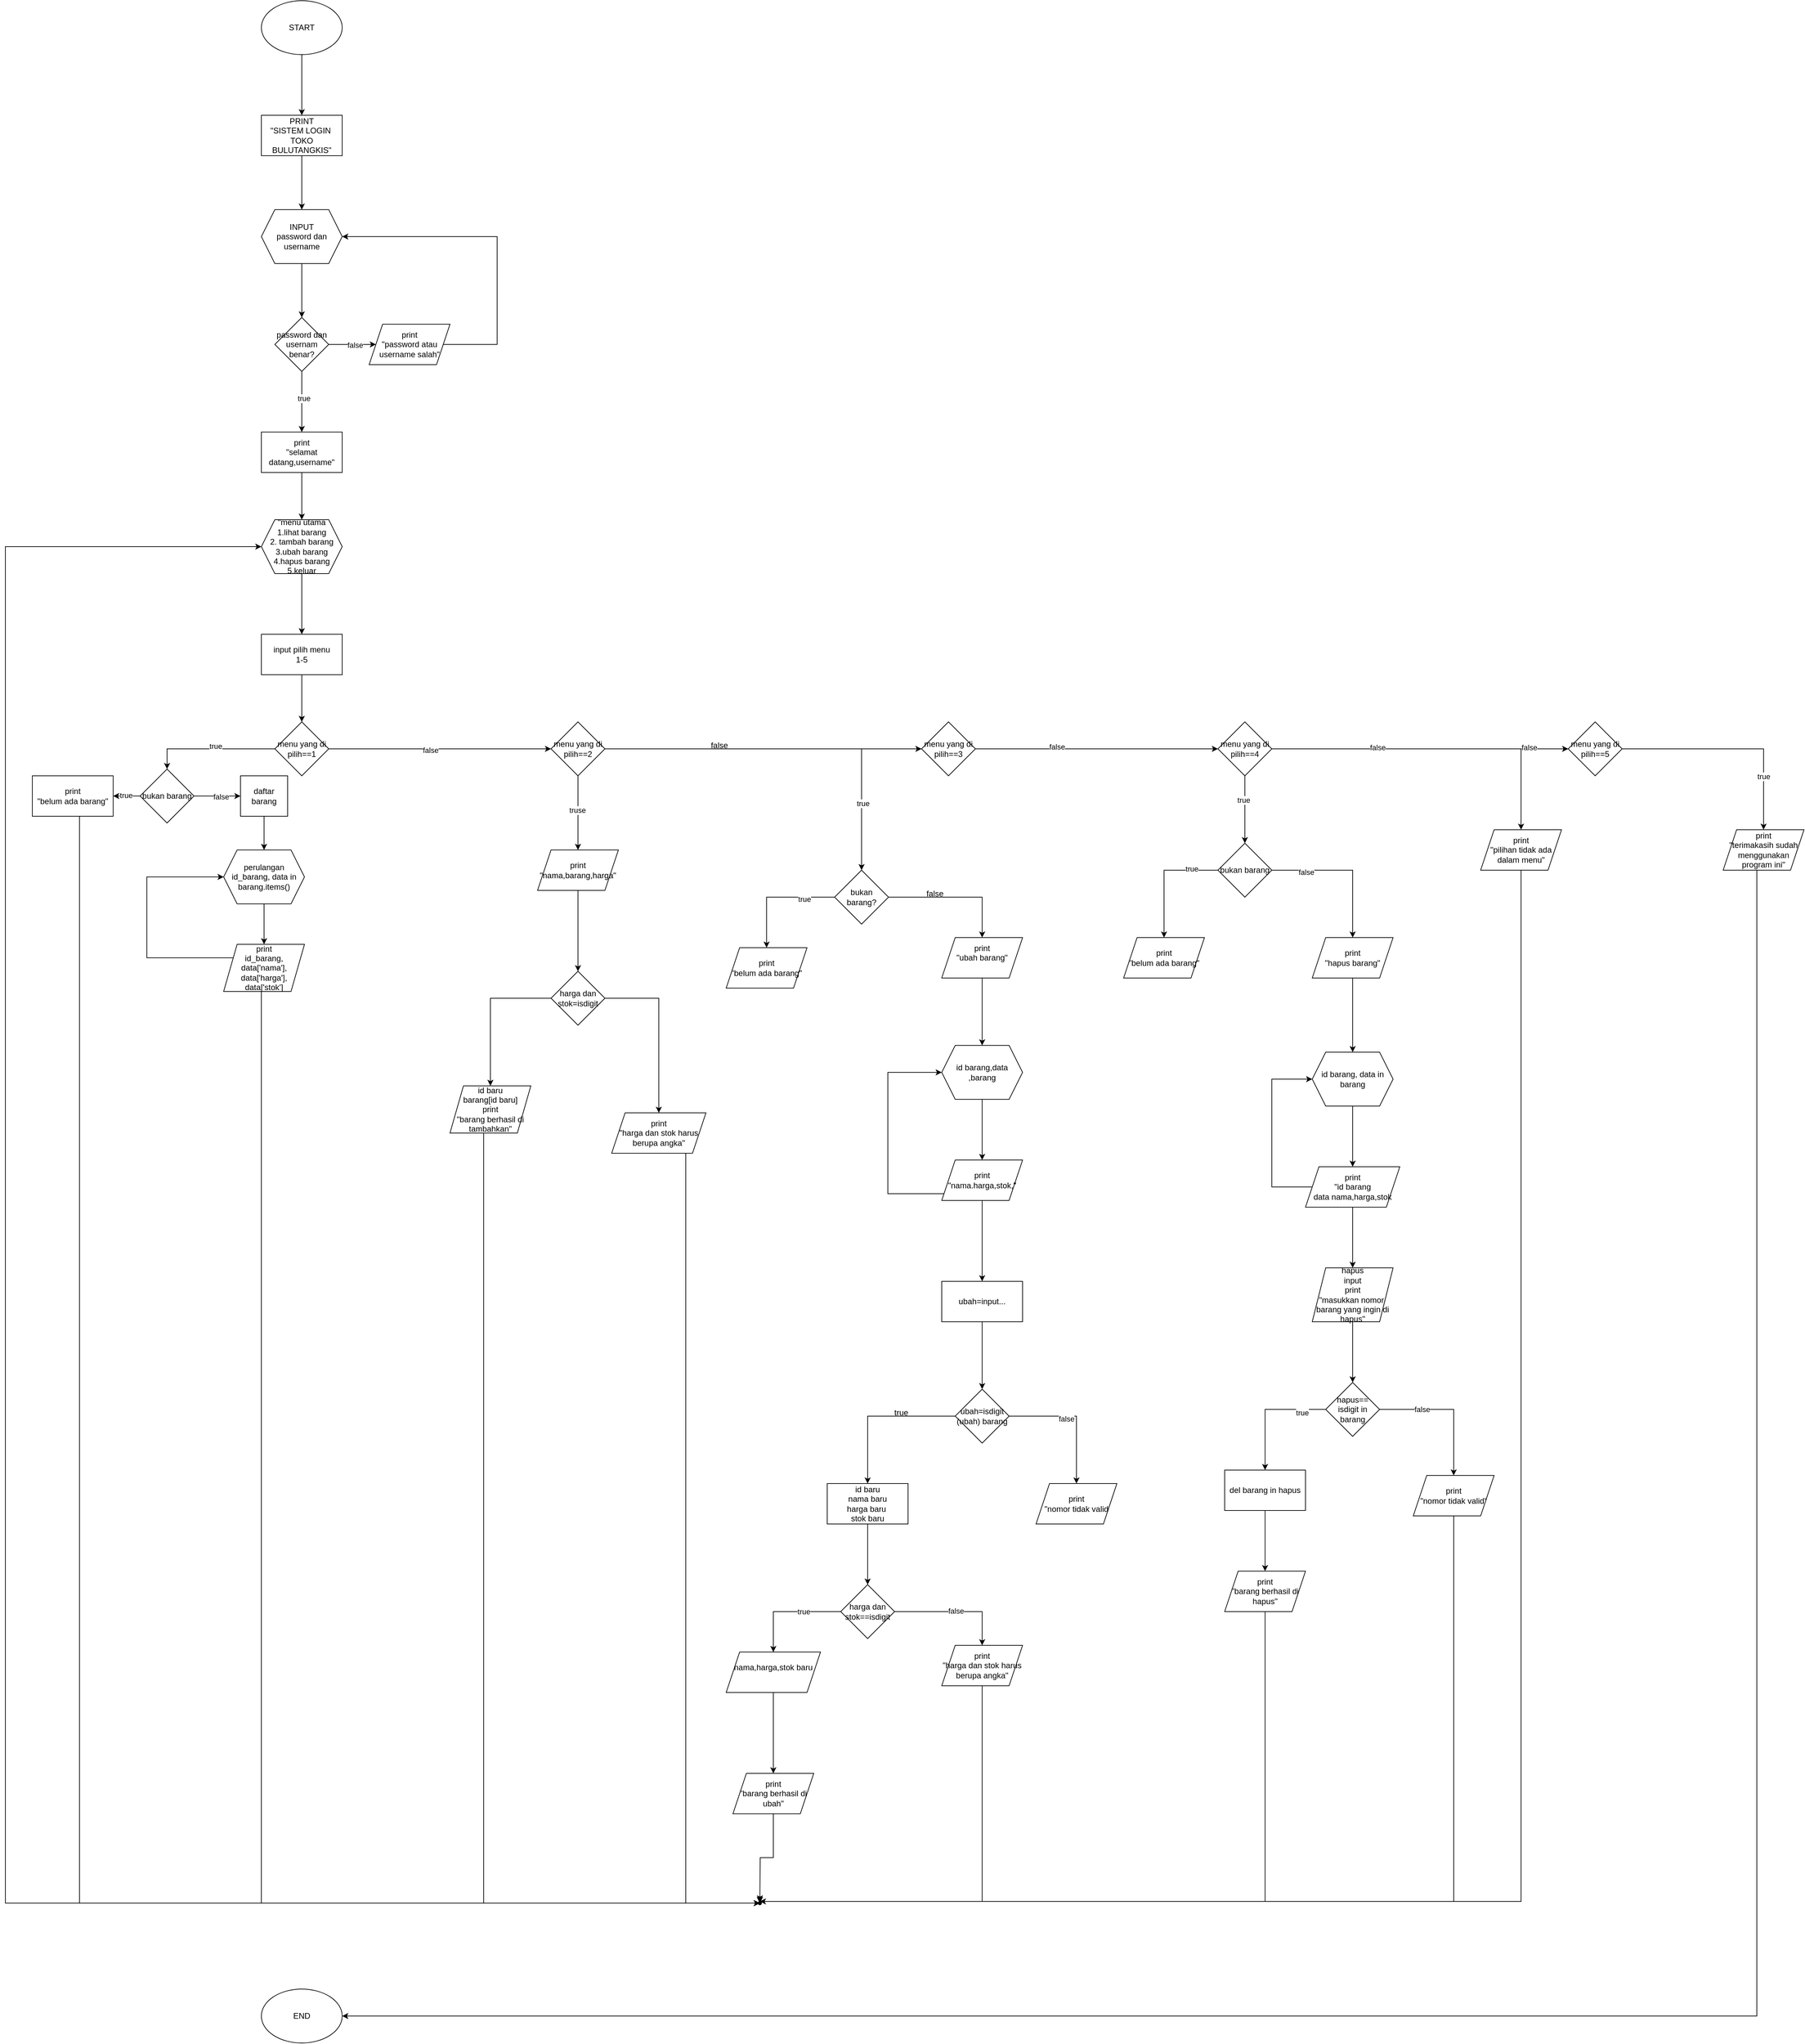 <mxfile version="28.2.7">
  <diagram name="Halaman-1" id="85qjbkvaK2Kq34K5rlRo">
    <mxGraphModel dx="5260" dy="1663" grid="1" gridSize="10" guides="1" tooltips="1" connect="1" arrows="1" fold="1" page="1" pageScale="1" pageWidth="827" pageHeight="1169" math="0" shadow="0">
      <root>
        <mxCell id="0" />
        <mxCell id="1" parent="0" />
        <mxCell id="1728o1SMz29LVgahLAtm-3" value="" style="edgeStyle=orthogonalEdgeStyle;rounded=0;orthogonalLoop=1;jettySize=auto;html=1;" edge="1" parent="1" source="1728o1SMz29LVgahLAtm-1" target="1728o1SMz29LVgahLAtm-2">
          <mxGeometry relative="1" as="geometry" />
        </mxCell>
        <mxCell id="1728o1SMz29LVgahLAtm-1" value="START" style="ellipse;whiteSpace=wrap;html=1;" vertex="1" parent="1">
          <mxGeometry x="350" y="90" width="120" height="80" as="geometry" />
        </mxCell>
        <mxCell id="1728o1SMz29LVgahLAtm-5" value="" style="edgeStyle=orthogonalEdgeStyle;rounded=0;orthogonalLoop=1;jettySize=auto;html=1;" edge="1" parent="1" source="1728o1SMz29LVgahLAtm-2" target="1728o1SMz29LVgahLAtm-4">
          <mxGeometry relative="1" as="geometry" />
        </mxCell>
        <mxCell id="1728o1SMz29LVgahLAtm-2" value="PRINT&lt;div&gt;&quot;SISTEM LOGIN&amp;nbsp; TOKO BULUTANGKIS&quot;&lt;/div&gt;" style="whiteSpace=wrap;html=1;" vertex="1" parent="1">
          <mxGeometry x="350" y="260" width="120" height="60" as="geometry" />
        </mxCell>
        <mxCell id="1728o1SMz29LVgahLAtm-7" value="" style="edgeStyle=orthogonalEdgeStyle;rounded=0;orthogonalLoop=1;jettySize=auto;html=1;" edge="1" parent="1" source="1728o1SMz29LVgahLAtm-4" target="1728o1SMz29LVgahLAtm-6">
          <mxGeometry relative="1" as="geometry" />
        </mxCell>
        <mxCell id="1728o1SMz29LVgahLAtm-4" value="INPUT&lt;div&gt;password dan username&lt;/div&gt;" style="shape=hexagon;perimeter=hexagonPerimeter2;whiteSpace=wrap;html=1;fixedSize=1;" vertex="1" parent="1">
          <mxGeometry x="350" y="400" width="120" height="80" as="geometry" />
        </mxCell>
        <mxCell id="1728o1SMz29LVgahLAtm-9" value="" style="edgeStyle=orthogonalEdgeStyle;rounded=0;orthogonalLoop=1;jettySize=auto;html=1;" edge="1" parent="1" source="1728o1SMz29LVgahLAtm-6" target="1728o1SMz29LVgahLAtm-8">
          <mxGeometry relative="1" as="geometry" />
        </mxCell>
        <mxCell id="1728o1SMz29LVgahLAtm-13" value="true" style="edgeLabel;html=1;align=center;verticalAlign=middle;resizable=0;points=[];" vertex="1" connectable="0" parent="1728o1SMz29LVgahLAtm-9">
          <mxGeometry x="-0.111" y="3" relative="1" as="geometry">
            <mxPoint as="offset" />
          </mxGeometry>
        </mxCell>
        <mxCell id="1728o1SMz29LVgahLAtm-11" value="" style="edgeStyle=orthogonalEdgeStyle;rounded=0;orthogonalLoop=1;jettySize=auto;html=1;entryX=0;entryY=0.5;entryDx=0;entryDy=0;" edge="1" parent="1" source="1728o1SMz29LVgahLAtm-6" target="1728o1SMz29LVgahLAtm-40">
          <mxGeometry relative="1" as="geometry">
            <mxPoint x="510" y="600" as="targetPoint" />
          </mxGeometry>
        </mxCell>
        <mxCell id="1728o1SMz29LVgahLAtm-14" value="false" style="edgeLabel;html=1;align=center;verticalAlign=middle;resizable=0;points=[];" vertex="1" connectable="0" parent="1728o1SMz29LVgahLAtm-11">
          <mxGeometry x="0.1" y="-1" relative="1" as="geometry">
            <mxPoint as="offset" />
          </mxGeometry>
        </mxCell>
        <mxCell id="1728o1SMz29LVgahLAtm-6" value="password dan usernam benar?" style="rhombus;whiteSpace=wrap;html=1;" vertex="1" parent="1">
          <mxGeometry x="370" y="560" width="80" height="80" as="geometry" />
        </mxCell>
        <mxCell id="1728o1SMz29LVgahLAtm-16" value="" style="edgeStyle=orthogonalEdgeStyle;rounded=0;orthogonalLoop=1;jettySize=auto;html=1;" edge="1" parent="1" source="1728o1SMz29LVgahLAtm-8" target="1728o1SMz29LVgahLAtm-15">
          <mxGeometry relative="1" as="geometry" />
        </mxCell>
        <mxCell id="1728o1SMz29LVgahLAtm-8" value="print&lt;div&gt;&quot;selamat datang,username&quot;&lt;/div&gt;" style="whiteSpace=wrap;html=1;" vertex="1" parent="1">
          <mxGeometry x="350" y="730" width="120" height="60" as="geometry" />
        </mxCell>
        <mxCell id="1728o1SMz29LVgahLAtm-18" value="" style="edgeStyle=orthogonalEdgeStyle;rounded=0;orthogonalLoop=1;jettySize=auto;html=1;" edge="1" parent="1" source="1728o1SMz29LVgahLAtm-15" target="1728o1SMz29LVgahLAtm-17">
          <mxGeometry relative="1" as="geometry" />
        </mxCell>
        <mxCell id="1728o1SMz29LVgahLAtm-15" value="&quot;menu utama&lt;div&gt;1.lihat barang&lt;/div&gt;&lt;div&gt;2. tambah barang&lt;/div&gt;&lt;div&gt;3.ubah barang&lt;/div&gt;&lt;div&gt;4.hapus barang&lt;/div&gt;&lt;div&gt;5.keluar&lt;/div&gt;" style="shape=hexagon;perimeter=hexagonPerimeter2;whiteSpace=wrap;html=1;fixedSize=1;" vertex="1" parent="1">
          <mxGeometry x="350" y="860" width="120" height="80" as="geometry" />
        </mxCell>
        <mxCell id="1728o1SMz29LVgahLAtm-20" value="" style="edgeStyle=orthogonalEdgeStyle;rounded=0;orthogonalLoop=1;jettySize=auto;html=1;" edge="1" parent="1" source="1728o1SMz29LVgahLAtm-17" target="1728o1SMz29LVgahLAtm-19">
          <mxGeometry relative="1" as="geometry" />
        </mxCell>
        <mxCell id="1728o1SMz29LVgahLAtm-17" value="input pilih menu&lt;div&gt;1-5&lt;/div&gt;" style="whiteSpace=wrap;html=1;" vertex="1" parent="1">
          <mxGeometry x="350" y="1030" width="120" height="60" as="geometry" />
        </mxCell>
        <mxCell id="1728o1SMz29LVgahLAtm-25" style="edgeStyle=orthogonalEdgeStyle;rounded=0;orthogonalLoop=1;jettySize=auto;html=1;entryX=0.5;entryY=0;entryDx=0;entryDy=0;" edge="1" parent="1" source="1728o1SMz29LVgahLAtm-19" target="1728o1SMz29LVgahLAtm-23">
          <mxGeometry relative="1" as="geometry" />
        </mxCell>
        <mxCell id="1728o1SMz29LVgahLAtm-35" value="true" style="edgeLabel;html=1;align=center;verticalAlign=middle;resizable=0;points=[];" vertex="1" connectable="0" parent="1728o1SMz29LVgahLAtm-25">
          <mxGeometry x="-0.074" y="-4" relative="1" as="geometry">
            <mxPoint as="offset" />
          </mxGeometry>
        </mxCell>
        <mxCell id="1728o1SMz29LVgahLAtm-47" value="" style="edgeStyle=orthogonalEdgeStyle;rounded=0;orthogonalLoop=1;jettySize=auto;html=1;" edge="1" parent="1" source="1728o1SMz29LVgahLAtm-19" target="1728o1SMz29LVgahLAtm-46">
          <mxGeometry relative="1" as="geometry" />
        </mxCell>
        <mxCell id="1728o1SMz29LVgahLAtm-165" value="false" style="edgeLabel;html=1;align=center;verticalAlign=middle;resizable=0;points=[];" vertex="1" connectable="0" parent="1728o1SMz29LVgahLAtm-47">
          <mxGeometry x="-0.079" y="-2" relative="1" as="geometry">
            <mxPoint x="-1" as="offset" />
          </mxGeometry>
        </mxCell>
        <mxCell id="1728o1SMz29LVgahLAtm-19" value="menu yang di pilih==1" style="rhombus;whiteSpace=wrap;html=1;" vertex="1" parent="1">
          <mxGeometry x="370" y="1160" width="80" height="80" as="geometry" />
        </mxCell>
        <mxCell id="1728o1SMz29LVgahLAtm-27" value="" style="edgeStyle=orthogonalEdgeStyle;rounded=0;orthogonalLoop=1;jettySize=auto;html=1;" edge="1" parent="1" source="1728o1SMz29LVgahLAtm-23" target="1728o1SMz29LVgahLAtm-26">
          <mxGeometry relative="1" as="geometry" />
        </mxCell>
        <mxCell id="1728o1SMz29LVgahLAtm-36" value="true" style="edgeLabel;html=1;align=center;verticalAlign=middle;resizable=0;points=[];" vertex="1" connectable="0" parent="1728o1SMz29LVgahLAtm-27">
          <mxGeometry x="0.057" y="-1" relative="1" as="geometry">
            <mxPoint as="offset" />
          </mxGeometry>
        </mxCell>
        <mxCell id="1728o1SMz29LVgahLAtm-32" value="" style="edgeStyle=orthogonalEdgeStyle;rounded=0;orthogonalLoop=1;jettySize=auto;html=1;" edge="1" parent="1" source="1728o1SMz29LVgahLAtm-23" target="1728o1SMz29LVgahLAtm-31">
          <mxGeometry relative="1" as="geometry" />
        </mxCell>
        <mxCell id="1728o1SMz29LVgahLAtm-37" value="false" style="edgeLabel;html=1;align=center;verticalAlign=middle;resizable=0;points=[];" vertex="1" connectable="0" parent="1728o1SMz29LVgahLAtm-32">
          <mxGeometry x="0.15" y="-1" relative="1" as="geometry">
            <mxPoint as="offset" />
          </mxGeometry>
        </mxCell>
        <mxCell id="1728o1SMz29LVgahLAtm-23" value="bukan barang" style="rhombus;whiteSpace=wrap;html=1;" vertex="1" parent="1">
          <mxGeometry x="170" y="1230" width="80" height="80" as="geometry" />
        </mxCell>
        <mxCell id="1728o1SMz29LVgahLAtm-26" value="print&lt;div&gt;&quot;belum ada barang&quot;&lt;/div&gt;" style="whiteSpace=wrap;html=1;" vertex="1" parent="1">
          <mxGeometry x="10" y="1240" width="120" height="60" as="geometry" />
        </mxCell>
        <mxCell id="1728o1SMz29LVgahLAtm-34" value="" style="edgeStyle=orthogonalEdgeStyle;rounded=0;orthogonalLoop=1;jettySize=auto;html=1;" edge="1" parent="1" source="1728o1SMz29LVgahLAtm-31" target="1728o1SMz29LVgahLAtm-33">
          <mxGeometry relative="1" as="geometry" />
        </mxCell>
        <mxCell id="1728o1SMz29LVgahLAtm-31" value="daftar barang" style="whiteSpace=wrap;html=1;" vertex="1" parent="1">
          <mxGeometry x="319" y="1240" width="70" height="60" as="geometry" />
        </mxCell>
        <mxCell id="1728o1SMz29LVgahLAtm-44" value="" style="edgeStyle=orthogonalEdgeStyle;rounded=0;orthogonalLoop=1;jettySize=auto;html=1;" edge="1" parent="1" source="1728o1SMz29LVgahLAtm-33" target="1728o1SMz29LVgahLAtm-42">
          <mxGeometry relative="1" as="geometry" />
        </mxCell>
        <mxCell id="1728o1SMz29LVgahLAtm-33" value="perulangan id_barang, data in barang.items()" style="shape=hexagon;perimeter=hexagonPerimeter2;whiteSpace=wrap;html=1;fixedSize=1;" vertex="1" parent="1">
          <mxGeometry x="294" y="1350" width="120" height="80" as="geometry" />
        </mxCell>
        <mxCell id="1728o1SMz29LVgahLAtm-141" style="edgeStyle=orthogonalEdgeStyle;rounded=0;orthogonalLoop=1;jettySize=auto;html=1;entryX=1;entryY=0.5;entryDx=0;entryDy=0;" edge="1" parent="1" source="1728o1SMz29LVgahLAtm-40" target="1728o1SMz29LVgahLAtm-4">
          <mxGeometry relative="1" as="geometry">
            <Array as="points">
              <mxPoint x="700" y="600" />
              <mxPoint x="700" y="440" />
            </Array>
          </mxGeometry>
        </mxCell>
        <mxCell id="1728o1SMz29LVgahLAtm-40" value="print&lt;div&gt;&quot;password atau username salah&quot;&lt;/div&gt;" style="shape=parallelogram;perimeter=parallelogramPerimeter;whiteSpace=wrap;html=1;fixedSize=1;" vertex="1" parent="1">
          <mxGeometry x="510" y="570" width="120" height="60" as="geometry" />
        </mxCell>
        <mxCell id="1728o1SMz29LVgahLAtm-45" style="edgeStyle=orthogonalEdgeStyle;rounded=0;orthogonalLoop=1;jettySize=auto;html=1;entryX=0;entryY=0.5;entryDx=0;entryDy=0;" edge="1" parent="1" source="1728o1SMz29LVgahLAtm-42" target="1728o1SMz29LVgahLAtm-33">
          <mxGeometry relative="1" as="geometry">
            <mxPoint x="280" y="1390" as="targetPoint" />
            <Array as="points">
              <mxPoint x="180" y="1510" />
              <mxPoint x="180" y="1390" />
              <mxPoint x="285" y="1390" />
            </Array>
          </mxGeometry>
        </mxCell>
        <mxCell id="1728o1SMz29LVgahLAtm-42" value="print&lt;div&gt;id_barang, data[&#39;nama&#39;], data[&#39;harga&#39;], data[&#39;stok&#39;]&lt;/div&gt;" style="shape=parallelogram;perimeter=parallelogramPerimeter;whiteSpace=wrap;html=1;fixedSize=1;" vertex="1" parent="1">
          <mxGeometry x="294" y="1490" width="120" height="70" as="geometry" />
        </mxCell>
        <mxCell id="1728o1SMz29LVgahLAtm-51" value="" style="edgeStyle=orthogonalEdgeStyle;rounded=0;orthogonalLoop=1;jettySize=auto;html=1;" edge="1" parent="1" source="1728o1SMz29LVgahLAtm-46" target="1728o1SMz29LVgahLAtm-50">
          <mxGeometry relative="1" as="geometry" />
        </mxCell>
        <mxCell id="1728o1SMz29LVgahLAtm-164" value="truse" style="edgeLabel;html=1;align=center;verticalAlign=middle;resizable=0;points=[];" vertex="1" connectable="0" parent="1728o1SMz29LVgahLAtm-51">
          <mxGeometry x="-0.073" relative="1" as="geometry">
            <mxPoint x="-1" as="offset" />
          </mxGeometry>
        </mxCell>
        <mxCell id="1728o1SMz29LVgahLAtm-60" value="" style="edgeStyle=orthogonalEdgeStyle;rounded=0;orthogonalLoop=1;jettySize=auto;html=1;" edge="1" parent="1" source="1728o1SMz29LVgahLAtm-46" target="1728o1SMz29LVgahLAtm-59">
          <mxGeometry relative="1" as="geometry" />
        </mxCell>
        <mxCell id="1728o1SMz29LVgahLAtm-46" value="menu yang di pilih==2" style="rhombus;whiteSpace=wrap;html=1;" vertex="1" parent="1">
          <mxGeometry x="780" y="1160" width="80" height="80" as="geometry" />
        </mxCell>
        <mxCell id="1728o1SMz29LVgahLAtm-53" value="" style="edgeStyle=orthogonalEdgeStyle;rounded=0;orthogonalLoop=1;jettySize=auto;html=1;" edge="1" parent="1" source="1728o1SMz29LVgahLAtm-50" target="1728o1SMz29LVgahLAtm-52">
          <mxGeometry relative="1" as="geometry" />
        </mxCell>
        <mxCell id="1728o1SMz29LVgahLAtm-50" value="print&lt;div&gt;&quot;nama,barang,harga&quot;&lt;/div&gt;" style="shape=parallelogram;perimeter=parallelogramPerimeter;whiteSpace=wrap;html=1;fixedSize=1;" vertex="1" parent="1">
          <mxGeometry x="760" y="1350" width="120" height="60" as="geometry" />
        </mxCell>
        <mxCell id="1728o1SMz29LVgahLAtm-55" value="" style="edgeStyle=orthogonalEdgeStyle;rounded=0;orthogonalLoop=1;jettySize=auto;html=1;" edge="1" parent="1" source="1728o1SMz29LVgahLAtm-52" target="1728o1SMz29LVgahLAtm-54">
          <mxGeometry relative="1" as="geometry" />
        </mxCell>
        <mxCell id="1728o1SMz29LVgahLAtm-57" value="" style="edgeStyle=orthogonalEdgeStyle;rounded=0;orthogonalLoop=1;jettySize=auto;html=1;" edge="1" parent="1" source="1728o1SMz29LVgahLAtm-52" target="1728o1SMz29LVgahLAtm-56">
          <mxGeometry relative="1" as="geometry" />
        </mxCell>
        <mxCell id="1728o1SMz29LVgahLAtm-52" value="harga dan stok=isdigit" style="rhombus;whiteSpace=wrap;html=1;" vertex="1" parent="1">
          <mxGeometry x="780" y="1530" width="80" height="80" as="geometry" />
        </mxCell>
        <mxCell id="1728o1SMz29LVgahLAtm-54" value="id baru&lt;div&gt;barang[id baru]&lt;/div&gt;&lt;div&gt;print&lt;/div&gt;&lt;div&gt;&quot;barang berhasil di tambahkan&quot;&lt;/div&gt;" style="shape=parallelogram;perimeter=parallelogramPerimeter;whiteSpace=wrap;html=1;fixedSize=1;" vertex="1" parent="1">
          <mxGeometry x="630" y="1700" width="120" height="70" as="geometry" />
        </mxCell>
        <mxCell id="1728o1SMz29LVgahLAtm-56" value="print&lt;div&gt;&quot;harga dan stok harus berupa angka&quot;&lt;/div&gt;" style="shape=parallelogram;perimeter=parallelogramPerimeter;whiteSpace=wrap;html=1;fixedSize=1;" vertex="1" parent="1">
          <mxGeometry x="870" y="1740" width="140" height="60" as="geometry" />
        </mxCell>
        <mxCell id="1728o1SMz29LVgahLAtm-62" value="" style="edgeStyle=orthogonalEdgeStyle;rounded=0;orthogonalLoop=1;jettySize=auto;html=1;" edge="1" parent="1" source="1728o1SMz29LVgahLAtm-59" target="1728o1SMz29LVgahLAtm-61">
          <mxGeometry relative="1" as="geometry" />
        </mxCell>
        <mxCell id="1728o1SMz29LVgahLAtm-162" value="true" style="edgeLabel;html=1;align=center;verticalAlign=middle;resizable=0;points=[];" vertex="1" connectable="0" parent="1728o1SMz29LVgahLAtm-62">
          <mxGeometry x="0.264" y="2" relative="1" as="geometry">
            <mxPoint as="offset" />
          </mxGeometry>
        </mxCell>
        <mxCell id="1728o1SMz29LVgahLAtm-93" value="" style="edgeStyle=orthogonalEdgeStyle;rounded=0;orthogonalLoop=1;jettySize=auto;html=1;" edge="1" parent="1" source="1728o1SMz29LVgahLAtm-59" target="1728o1SMz29LVgahLAtm-92">
          <mxGeometry relative="1" as="geometry" />
        </mxCell>
        <mxCell id="1728o1SMz29LVgahLAtm-161" value="false" style="edgeLabel;html=1;align=center;verticalAlign=middle;resizable=0;points=[];" vertex="1" connectable="0" parent="1728o1SMz29LVgahLAtm-93">
          <mxGeometry x="-0.322" y="3" relative="1" as="geometry">
            <mxPoint x="-1" as="offset" />
          </mxGeometry>
        </mxCell>
        <mxCell id="1728o1SMz29LVgahLAtm-59" value="menu yang di pilih==3" style="rhombus;whiteSpace=wrap;html=1;" vertex="1" parent="1">
          <mxGeometry x="1330" y="1160" width="80" height="80" as="geometry" />
        </mxCell>
        <mxCell id="1728o1SMz29LVgahLAtm-64" value="" style="edgeStyle=orthogonalEdgeStyle;rounded=0;orthogonalLoop=1;jettySize=auto;html=1;" edge="1" parent="1" source="1728o1SMz29LVgahLAtm-61" target="1728o1SMz29LVgahLAtm-63">
          <mxGeometry relative="1" as="geometry" />
        </mxCell>
        <mxCell id="1728o1SMz29LVgahLAtm-166" value="true" style="edgeLabel;html=1;align=center;verticalAlign=middle;resizable=0;points=[];" vertex="1" connectable="0" parent="1728o1SMz29LVgahLAtm-64">
          <mxGeometry x="-0.486" y="3" relative="1" as="geometry">
            <mxPoint as="offset" />
          </mxGeometry>
        </mxCell>
        <mxCell id="1728o1SMz29LVgahLAtm-66" value="" style="edgeStyle=orthogonalEdgeStyle;rounded=0;orthogonalLoop=1;jettySize=auto;html=1;" edge="1" parent="1" source="1728o1SMz29LVgahLAtm-61" target="1728o1SMz29LVgahLAtm-65">
          <mxGeometry relative="1" as="geometry" />
        </mxCell>
        <mxCell id="1728o1SMz29LVgahLAtm-61" value="bukan barang?" style="rhombus;whiteSpace=wrap;html=1;" vertex="1" parent="1">
          <mxGeometry x="1201" y="1380" width="80" height="80" as="geometry" />
        </mxCell>
        <mxCell id="1728o1SMz29LVgahLAtm-63" value="print&lt;div&gt;&quot;belum ada barang&quot;&lt;/div&gt;" style="shape=parallelogram;perimeter=parallelogramPerimeter;whiteSpace=wrap;html=1;fixedSize=1;" vertex="1" parent="1">
          <mxGeometry x="1040" y="1495" width="120" height="60" as="geometry" />
        </mxCell>
        <mxCell id="1728o1SMz29LVgahLAtm-68" value="" style="edgeStyle=orthogonalEdgeStyle;rounded=0;orthogonalLoop=1;jettySize=auto;html=1;" edge="1" parent="1" source="1728o1SMz29LVgahLAtm-65" target="1728o1SMz29LVgahLAtm-67">
          <mxGeometry relative="1" as="geometry" />
        </mxCell>
        <mxCell id="1728o1SMz29LVgahLAtm-65" value="print&lt;div&gt;&quot;ubah barang&quot;&lt;/div&gt;&lt;div&gt;&lt;br&gt;&lt;/div&gt;" style="shape=parallelogram;perimeter=parallelogramPerimeter;whiteSpace=wrap;html=1;fixedSize=1;" vertex="1" parent="1">
          <mxGeometry x="1360" y="1480" width="120" height="60" as="geometry" />
        </mxCell>
        <mxCell id="1728o1SMz29LVgahLAtm-70" value="" style="edgeStyle=orthogonalEdgeStyle;rounded=0;orthogonalLoop=1;jettySize=auto;html=1;" edge="1" parent="1" source="1728o1SMz29LVgahLAtm-67" target="1728o1SMz29LVgahLAtm-69">
          <mxGeometry relative="1" as="geometry" />
        </mxCell>
        <mxCell id="1728o1SMz29LVgahLAtm-67" value="id barang,data ,barang" style="shape=hexagon;perimeter=hexagonPerimeter2;whiteSpace=wrap;html=1;fixedSize=1;" vertex="1" parent="1">
          <mxGeometry x="1360" y="1640" width="120" height="80" as="geometry" />
        </mxCell>
        <mxCell id="1728o1SMz29LVgahLAtm-72" value="" style="edgeStyle=orthogonalEdgeStyle;rounded=0;orthogonalLoop=1;jettySize=auto;html=1;" edge="1" parent="1" source="1728o1SMz29LVgahLAtm-69" target="1728o1SMz29LVgahLAtm-71">
          <mxGeometry relative="1" as="geometry" />
        </mxCell>
        <mxCell id="1728o1SMz29LVgahLAtm-153" style="edgeStyle=orthogonalEdgeStyle;rounded=0;orthogonalLoop=1;jettySize=auto;html=1;entryX=0;entryY=0.5;entryDx=0;entryDy=0;" edge="1" parent="1" source="1728o1SMz29LVgahLAtm-69" target="1728o1SMz29LVgahLAtm-67">
          <mxGeometry relative="1" as="geometry">
            <Array as="points">
              <mxPoint x="1280" y="1860" />
              <mxPoint x="1280" y="1680" />
            </Array>
          </mxGeometry>
        </mxCell>
        <mxCell id="1728o1SMz29LVgahLAtm-69" value="print&lt;div&gt;&quot;nama.harga,stok,&quot;&lt;/div&gt;" style="shape=parallelogram;perimeter=parallelogramPerimeter;whiteSpace=wrap;html=1;fixedSize=1;" vertex="1" parent="1">
          <mxGeometry x="1360" y="1810" width="120" height="60" as="geometry" />
        </mxCell>
        <mxCell id="1728o1SMz29LVgahLAtm-75" value="" style="edgeStyle=orthogonalEdgeStyle;rounded=0;orthogonalLoop=1;jettySize=auto;html=1;" edge="1" parent="1" source="1728o1SMz29LVgahLAtm-71" target="1728o1SMz29LVgahLAtm-74">
          <mxGeometry relative="1" as="geometry" />
        </mxCell>
        <mxCell id="1728o1SMz29LVgahLAtm-71" value="ubah=input..." style="whiteSpace=wrap;html=1;" vertex="1" parent="1">
          <mxGeometry x="1360" y="1990" width="120" height="60" as="geometry" />
        </mxCell>
        <mxCell id="1728o1SMz29LVgahLAtm-77" value="" style="edgeStyle=orthogonalEdgeStyle;rounded=0;orthogonalLoop=1;jettySize=auto;html=1;" edge="1" parent="1" source="1728o1SMz29LVgahLAtm-74" target="1728o1SMz29LVgahLAtm-76">
          <mxGeometry relative="1" as="geometry" />
        </mxCell>
        <mxCell id="1728o1SMz29LVgahLAtm-81" value="" style="edgeStyle=orthogonalEdgeStyle;rounded=0;orthogonalLoop=1;jettySize=auto;html=1;" edge="1" parent="1" source="1728o1SMz29LVgahLAtm-74" target="1728o1SMz29LVgahLAtm-80">
          <mxGeometry relative="1" as="geometry" />
        </mxCell>
        <mxCell id="1728o1SMz29LVgahLAtm-149" value="false" style="edgeLabel;html=1;align=center;verticalAlign=middle;resizable=0;points=[];" vertex="1" connectable="0" parent="1728o1SMz29LVgahLAtm-81">
          <mxGeometry x="-0.155" y="-4" relative="1" as="geometry">
            <mxPoint as="offset" />
          </mxGeometry>
        </mxCell>
        <mxCell id="1728o1SMz29LVgahLAtm-74" value="ubah=isdigit&lt;div&gt;(ubah) barang&lt;/div&gt;" style="rhombus;whiteSpace=wrap;html=1;" vertex="1" parent="1">
          <mxGeometry x="1380" y="2150" width="80" height="80" as="geometry" />
        </mxCell>
        <mxCell id="1728o1SMz29LVgahLAtm-83" value="" style="edgeStyle=orthogonalEdgeStyle;rounded=0;orthogonalLoop=1;jettySize=auto;html=1;" edge="1" parent="1" source="1728o1SMz29LVgahLAtm-76" target="1728o1SMz29LVgahLAtm-82">
          <mxGeometry relative="1" as="geometry" />
        </mxCell>
        <mxCell id="1728o1SMz29LVgahLAtm-76" value="id baru&lt;div&gt;nama baru&lt;/div&gt;&lt;div&gt;harga baru&amp;nbsp;&lt;/div&gt;&lt;div&gt;stok baru&lt;/div&gt;" style="whiteSpace=wrap;html=1;" vertex="1" parent="1">
          <mxGeometry x="1190" y="2290" width="120" height="60" as="geometry" />
        </mxCell>
        <mxCell id="1728o1SMz29LVgahLAtm-173" style="edgeStyle=orthogonalEdgeStyle;rounded=0;orthogonalLoop=1;jettySize=auto;html=1;" edge="1" parent="1" source="1728o1SMz29LVgahLAtm-78">
          <mxGeometry relative="1" as="geometry">
            <mxPoint x="1090" y="2910" as="targetPoint" />
          </mxGeometry>
        </mxCell>
        <mxCell id="1728o1SMz29LVgahLAtm-78" value="print&lt;div&gt;&quot;barang berhasil di ubah&quot;&lt;/div&gt;" style="shape=parallelogram;perimeter=parallelogramPerimeter;whiteSpace=wrap;html=1;fixedSize=1;" vertex="1" parent="1">
          <mxGeometry x="1050" y="2720" width="120" height="60" as="geometry" />
        </mxCell>
        <mxCell id="1728o1SMz29LVgahLAtm-80" value="print&lt;div&gt;&quot;nomor tidak valid&lt;/div&gt;" style="shape=parallelogram;perimeter=parallelogramPerimeter;whiteSpace=wrap;html=1;fixedSize=1;" vertex="1" parent="1">
          <mxGeometry x="1500" y="2290" width="120" height="60" as="geometry" />
        </mxCell>
        <mxCell id="1728o1SMz29LVgahLAtm-87" value="" style="edgeStyle=orthogonalEdgeStyle;rounded=0;orthogonalLoop=1;jettySize=auto;html=1;" edge="1" parent="1" source="1728o1SMz29LVgahLAtm-82" target="1728o1SMz29LVgahLAtm-86">
          <mxGeometry relative="1" as="geometry" />
        </mxCell>
        <mxCell id="1728o1SMz29LVgahLAtm-150" value="true" style="edgeLabel;html=1;align=center;verticalAlign=middle;resizable=0;points=[];" vertex="1" connectable="0" parent="1728o1SMz29LVgahLAtm-87">
          <mxGeometry x="-0.322" relative="1" as="geometry">
            <mxPoint x="-1" as="offset" />
          </mxGeometry>
        </mxCell>
        <mxCell id="1728o1SMz29LVgahLAtm-90" value="" style="edgeStyle=orthogonalEdgeStyle;rounded=0;orthogonalLoop=1;jettySize=auto;html=1;" edge="1" parent="1" source="1728o1SMz29LVgahLAtm-82" target="1728o1SMz29LVgahLAtm-89">
          <mxGeometry relative="1" as="geometry" />
        </mxCell>
        <mxCell id="1728o1SMz29LVgahLAtm-151" value="false" style="edgeLabel;html=1;align=center;verticalAlign=middle;resizable=0;points=[];" vertex="1" connectable="0" parent="1728o1SMz29LVgahLAtm-90">
          <mxGeometry x="0.008" y="1" relative="1" as="geometry">
            <mxPoint as="offset" />
          </mxGeometry>
        </mxCell>
        <mxCell id="1728o1SMz29LVgahLAtm-82" value="harga dan stok==isdigit" style="rhombus;whiteSpace=wrap;html=1;" vertex="1" parent="1">
          <mxGeometry x="1210" y="2440" width="80" height="80" as="geometry" />
        </mxCell>
        <mxCell id="1728o1SMz29LVgahLAtm-88" value="" style="edgeStyle=orthogonalEdgeStyle;rounded=0;orthogonalLoop=1;jettySize=auto;html=1;" edge="1" parent="1" source="1728o1SMz29LVgahLAtm-86" target="1728o1SMz29LVgahLAtm-78">
          <mxGeometry relative="1" as="geometry" />
        </mxCell>
        <mxCell id="1728o1SMz29LVgahLAtm-86" value="nama,harga,stok baru&lt;div&gt;&lt;br&gt;&lt;/div&gt;" style="shape=parallelogram;perimeter=parallelogramPerimeter;whiteSpace=wrap;html=1;fixedSize=1;" vertex="1" parent="1">
          <mxGeometry x="1040" y="2540" width="140" height="60" as="geometry" />
        </mxCell>
        <mxCell id="1728o1SMz29LVgahLAtm-89" value="print&lt;div&gt;&quot;harga dan stok harus berupa angka&quot;&lt;/div&gt;" style="shape=parallelogram;perimeter=parallelogramPerimeter;whiteSpace=wrap;html=1;fixedSize=1;" vertex="1" parent="1">
          <mxGeometry x="1360" y="2530" width="120" height="60" as="geometry" />
        </mxCell>
        <mxCell id="1728o1SMz29LVgahLAtm-95" value="" style="edgeStyle=orthogonalEdgeStyle;rounded=0;orthogonalLoop=1;jettySize=auto;html=1;" edge="1" parent="1" source="1728o1SMz29LVgahLAtm-92" target="1728o1SMz29LVgahLAtm-94">
          <mxGeometry relative="1" as="geometry" />
        </mxCell>
        <mxCell id="1728o1SMz29LVgahLAtm-160" value="true" style="edgeLabel;html=1;align=center;verticalAlign=middle;resizable=0;points=[];" vertex="1" connectable="0" parent="1728o1SMz29LVgahLAtm-95">
          <mxGeometry x="-0.28" y="-2" relative="1" as="geometry">
            <mxPoint as="offset" />
          </mxGeometry>
        </mxCell>
        <mxCell id="1728o1SMz29LVgahLAtm-123" value="" style="edgeStyle=orthogonalEdgeStyle;rounded=0;orthogonalLoop=1;jettySize=auto;html=1;" edge="1" parent="1" source="1728o1SMz29LVgahLAtm-92" target="1728o1SMz29LVgahLAtm-122">
          <mxGeometry relative="1" as="geometry" />
        </mxCell>
        <mxCell id="1728o1SMz29LVgahLAtm-159" value="false" style="edgeLabel;html=1;align=center;verticalAlign=middle;resizable=0;points=[];" vertex="1" connectable="0" parent="1728o1SMz29LVgahLAtm-123">
          <mxGeometry x="-0.281" y="2" relative="1" as="geometry">
            <mxPoint x="-1" as="offset" />
          </mxGeometry>
        </mxCell>
        <mxCell id="1728o1SMz29LVgahLAtm-92" value="menu yang di pilih==4" style="rhombus;whiteSpace=wrap;html=1;" vertex="1" parent="1">
          <mxGeometry x="1770" y="1160" width="80" height="80" as="geometry" />
        </mxCell>
        <mxCell id="1728o1SMz29LVgahLAtm-97" value="" style="edgeStyle=orthogonalEdgeStyle;rounded=0;orthogonalLoop=1;jettySize=auto;html=1;" edge="1" parent="1" source="1728o1SMz29LVgahLAtm-94" target="1728o1SMz29LVgahLAtm-96">
          <mxGeometry relative="1" as="geometry" />
        </mxCell>
        <mxCell id="1728o1SMz29LVgahLAtm-155" value="true" style="edgeLabel;html=1;align=center;verticalAlign=middle;resizable=0;points=[];" vertex="1" connectable="0" parent="1728o1SMz29LVgahLAtm-97">
          <mxGeometry x="-0.578" y="-2" relative="1" as="geometry">
            <mxPoint x="-1" as="offset" />
          </mxGeometry>
        </mxCell>
        <mxCell id="1728o1SMz29LVgahLAtm-99" value="" style="edgeStyle=orthogonalEdgeStyle;rounded=0;orthogonalLoop=1;jettySize=auto;html=1;" edge="1" parent="1" source="1728o1SMz29LVgahLAtm-94" target="1728o1SMz29LVgahLAtm-98">
          <mxGeometry relative="1" as="geometry" />
        </mxCell>
        <mxCell id="1728o1SMz29LVgahLAtm-154" value="false" style="edgeLabel;html=1;align=center;verticalAlign=middle;resizable=0;points=[];" vertex="1" connectable="0" parent="1728o1SMz29LVgahLAtm-99">
          <mxGeometry x="-0.527" y="-3" relative="1" as="geometry">
            <mxPoint x="-1" as="offset" />
          </mxGeometry>
        </mxCell>
        <mxCell id="1728o1SMz29LVgahLAtm-94" value="bukan barang" style="rhombus;whiteSpace=wrap;html=1;" vertex="1" parent="1">
          <mxGeometry x="1770" y="1340" width="80" height="80" as="geometry" />
        </mxCell>
        <mxCell id="1728o1SMz29LVgahLAtm-96" value="print&lt;div&gt;&quot;belum ada barang&quot;&lt;/div&gt;" style="shape=parallelogram;perimeter=parallelogramPerimeter;whiteSpace=wrap;html=1;fixedSize=1;" vertex="1" parent="1">
          <mxGeometry x="1630" y="1480" width="120" height="60" as="geometry" />
        </mxCell>
        <mxCell id="1728o1SMz29LVgahLAtm-103" value="" style="edgeStyle=orthogonalEdgeStyle;rounded=0;orthogonalLoop=1;jettySize=auto;html=1;" edge="1" parent="1" source="1728o1SMz29LVgahLAtm-98" target="1728o1SMz29LVgahLAtm-102">
          <mxGeometry relative="1" as="geometry" />
        </mxCell>
        <mxCell id="1728o1SMz29LVgahLAtm-98" value="print&lt;div&gt;&quot;hapus barang&quot;&lt;/div&gt;" style="shape=parallelogram;perimeter=parallelogramPerimeter;whiteSpace=wrap;html=1;fixedSize=1;" vertex="1" parent="1">
          <mxGeometry x="1910" y="1480" width="120" height="60" as="geometry" />
        </mxCell>
        <mxCell id="1728o1SMz29LVgahLAtm-105" value="" style="edgeStyle=orthogonalEdgeStyle;rounded=0;orthogonalLoop=1;jettySize=auto;html=1;" edge="1" parent="1" source="1728o1SMz29LVgahLAtm-102" target="1728o1SMz29LVgahLAtm-104">
          <mxGeometry relative="1" as="geometry" />
        </mxCell>
        <mxCell id="1728o1SMz29LVgahLAtm-102" value="id barang, data in barang" style="shape=hexagon;perimeter=hexagonPerimeter2;whiteSpace=wrap;html=1;fixedSize=1;" vertex="1" parent="1">
          <mxGeometry x="1910" y="1650" width="120" height="80" as="geometry" />
        </mxCell>
        <mxCell id="1728o1SMz29LVgahLAtm-109" value="" style="edgeStyle=orthogonalEdgeStyle;rounded=0;orthogonalLoop=1;jettySize=auto;html=1;" edge="1" parent="1" source="1728o1SMz29LVgahLAtm-104" target="1728o1SMz29LVgahLAtm-108">
          <mxGeometry relative="1" as="geometry" />
        </mxCell>
        <mxCell id="1728o1SMz29LVgahLAtm-145" style="edgeStyle=orthogonalEdgeStyle;rounded=0;orthogonalLoop=1;jettySize=auto;html=1;entryX=0;entryY=0.5;entryDx=0;entryDy=0;" edge="1" parent="1" source="1728o1SMz29LVgahLAtm-104" target="1728o1SMz29LVgahLAtm-102">
          <mxGeometry relative="1" as="geometry">
            <Array as="points">
              <mxPoint x="1850" y="1850" />
              <mxPoint x="1850" y="1690" />
            </Array>
          </mxGeometry>
        </mxCell>
        <mxCell id="1728o1SMz29LVgahLAtm-104" value="print&lt;div&gt;&quot;id barang&lt;/div&gt;&lt;div&gt;data nama,harga,stok&lt;/div&gt;" style="shape=parallelogram;perimeter=parallelogramPerimeter;whiteSpace=wrap;html=1;fixedSize=1;" vertex="1" parent="1">
          <mxGeometry x="1900" y="1820" width="140" height="60" as="geometry" />
        </mxCell>
        <mxCell id="1728o1SMz29LVgahLAtm-111" value="" style="edgeStyle=orthogonalEdgeStyle;rounded=0;orthogonalLoop=1;jettySize=auto;html=1;" edge="1" parent="1" source="1728o1SMz29LVgahLAtm-108" target="1728o1SMz29LVgahLAtm-110">
          <mxGeometry relative="1" as="geometry" />
        </mxCell>
        <mxCell id="1728o1SMz29LVgahLAtm-108" value="&lt;div&gt;hapus&lt;/div&gt;input&lt;div&gt;print&lt;/div&gt;&lt;div&gt;&quot;masukkan nomor&amp;nbsp; barang yang ingin di hapus&quot;&lt;/div&gt;" style="shape=parallelogram;perimeter=parallelogramPerimeter;whiteSpace=wrap;html=1;fixedSize=1;" vertex="1" parent="1">
          <mxGeometry x="1910" y="1970" width="120" height="80" as="geometry" />
        </mxCell>
        <mxCell id="1728o1SMz29LVgahLAtm-113" value="" style="edgeStyle=orthogonalEdgeStyle;rounded=0;orthogonalLoop=1;jettySize=auto;html=1;" edge="1" parent="1" source="1728o1SMz29LVgahLAtm-110" target="1728o1SMz29LVgahLAtm-112">
          <mxGeometry relative="1" as="geometry" />
        </mxCell>
        <mxCell id="1728o1SMz29LVgahLAtm-146" value="true" style="edgeLabel;html=1;align=center;verticalAlign=middle;resizable=0;points=[];" vertex="1" connectable="0" parent="1728o1SMz29LVgahLAtm-113">
          <mxGeometry x="-0.619" y="5" relative="1" as="geometry">
            <mxPoint x="-1" as="offset" />
          </mxGeometry>
        </mxCell>
        <mxCell id="1728o1SMz29LVgahLAtm-117" value="" style="edgeStyle=orthogonalEdgeStyle;rounded=0;orthogonalLoop=1;jettySize=auto;html=1;" edge="1" parent="1" source="1728o1SMz29LVgahLAtm-110" target="1728o1SMz29LVgahLAtm-116">
          <mxGeometry relative="1" as="geometry" />
        </mxCell>
        <mxCell id="1728o1SMz29LVgahLAtm-147" value="false" style="edgeLabel;html=1;align=center;verticalAlign=middle;resizable=0;points=[];" vertex="1" connectable="0" parent="1728o1SMz29LVgahLAtm-117">
          <mxGeometry x="-0.392" relative="1" as="geometry">
            <mxPoint as="offset" />
          </mxGeometry>
        </mxCell>
        <mxCell id="1728o1SMz29LVgahLAtm-110" value="hapus== isdigit in barang" style="rhombus;whiteSpace=wrap;html=1;" vertex="1" parent="1">
          <mxGeometry x="1930" y="2140" width="80" height="80" as="geometry" />
        </mxCell>
        <mxCell id="1728o1SMz29LVgahLAtm-115" value="" style="edgeStyle=orthogonalEdgeStyle;rounded=0;orthogonalLoop=1;jettySize=auto;html=1;" edge="1" parent="1" source="1728o1SMz29LVgahLAtm-112" target="1728o1SMz29LVgahLAtm-114">
          <mxGeometry relative="1" as="geometry" />
        </mxCell>
        <mxCell id="1728o1SMz29LVgahLAtm-112" value="del barang in hapus" style="whiteSpace=wrap;html=1;" vertex="1" parent="1">
          <mxGeometry x="1780" y="2270" width="120" height="60" as="geometry" />
        </mxCell>
        <mxCell id="1728o1SMz29LVgahLAtm-171" style="edgeStyle=orthogonalEdgeStyle;rounded=0;orthogonalLoop=1;jettySize=auto;html=1;" edge="1" parent="1" source="1728o1SMz29LVgahLAtm-114" target="1728o1SMz29LVgahLAtm-169">
          <mxGeometry relative="1" as="geometry">
            <Array as="points">
              <mxPoint x="1840" y="2910" />
              <mxPoint x="1090" y="2910" />
            </Array>
          </mxGeometry>
        </mxCell>
        <mxCell id="1728o1SMz29LVgahLAtm-114" value="print&lt;div&gt;&quot;barang berhasil di hapus&quot;&lt;/div&gt;" style="shape=parallelogram;perimeter=parallelogramPerimeter;whiteSpace=wrap;html=1;fixedSize=1;" vertex="1" parent="1">
          <mxGeometry x="1780" y="2420" width="120" height="60" as="geometry" />
        </mxCell>
        <mxCell id="1728o1SMz29LVgahLAtm-170" style="edgeStyle=orthogonalEdgeStyle;rounded=0;orthogonalLoop=1;jettySize=auto;html=1;" edge="1" parent="1" source="1728o1SMz29LVgahLAtm-116" target="1728o1SMz29LVgahLAtm-169">
          <mxGeometry relative="1" as="geometry">
            <Array as="points">
              <mxPoint x="2120" y="2910" />
              <mxPoint x="1090" y="2910" />
            </Array>
          </mxGeometry>
        </mxCell>
        <mxCell id="1728o1SMz29LVgahLAtm-116" value="print&lt;div&gt;&quot;nomor tidak valid&quot;&lt;/div&gt;" style="shape=parallelogram;perimeter=parallelogramPerimeter;whiteSpace=wrap;html=1;fixedSize=1;" vertex="1" parent="1">
          <mxGeometry x="2060" y="2278" width="120" height="60" as="geometry" />
        </mxCell>
        <mxCell id="1728o1SMz29LVgahLAtm-125" value="" style="edgeStyle=orthogonalEdgeStyle;rounded=0;orthogonalLoop=1;jettySize=auto;html=1;" edge="1" parent="1" source="1728o1SMz29LVgahLAtm-122" target="1728o1SMz29LVgahLAtm-124">
          <mxGeometry relative="1" as="geometry" />
        </mxCell>
        <mxCell id="1728o1SMz29LVgahLAtm-158" value="true" style="edgeLabel;html=1;align=center;verticalAlign=middle;resizable=0;points=[];" vertex="1" connectable="0" parent="1728o1SMz29LVgahLAtm-125">
          <mxGeometry x="0.522" y="-1" relative="1" as="geometry">
            <mxPoint x="1" as="offset" />
          </mxGeometry>
        </mxCell>
        <mxCell id="1728o1SMz29LVgahLAtm-127" value="" style="edgeStyle=orthogonalEdgeStyle;rounded=0;orthogonalLoop=1;jettySize=auto;html=1;" edge="1" parent="1" source="1728o1SMz29LVgahLAtm-122" target="1728o1SMz29LVgahLAtm-126">
          <mxGeometry relative="1" as="geometry" />
        </mxCell>
        <mxCell id="1728o1SMz29LVgahLAtm-156" value="false" style="edgeLabel;html=1;align=center;verticalAlign=middle;resizable=0;points=[];" vertex="1" connectable="0" parent="1728o1SMz29LVgahLAtm-127">
          <mxGeometry x="-0.402" y="-2" relative="1" as="geometry">
            <mxPoint x="-1" as="offset" />
          </mxGeometry>
        </mxCell>
        <mxCell id="1728o1SMz29LVgahLAtm-122" value="menu yang di pilih==5" style="rhombus;whiteSpace=wrap;html=1;" vertex="1" parent="1">
          <mxGeometry x="2290" y="1160" width="80" height="80" as="geometry" />
        </mxCell>
        <mxCell id="1728o1SMz29LVgahLAtm-144" style="edgeStyle=orthogonalEdgeStyle;rounded=0;orthogonalLoop=1;jettySize=auto;html=1;entryX=1;entryY=0.5;entryDx=0;entryDy=0;" edge="1" parent="1" source="1728o1SMz29LVgahLAtm-124" target="1728o1SMz29LVgahLAtm-143">
          <mxGeometry relative="1" as="geometry">
            <Array as="points">
              <mxPoint x="2570" y="1350" />
              <mxPoint x="2570" y="3080" />
            </Array>
          </mxGeometry>
        </mxCell>
        <mxCell id="1728o1SMz29LVgahLAtm-124" value="print&lt;div&gt;&quot;terimakasih sudah menggunakan program ini&quot;&lt;/div&gt;" style="shape=parallelogram;perimeter=parallelogramPerimeter;whiteSpace=wrap;html=1;fixedSize=1;" vertex="1" parent="1">
          <mxGeometry x="2520" y="1320" width="120" height="60" as="geometry" />
        </mxCell>
        <mxCell id="1728o1SMz29LVgahLAtm-181" style="edgeStyle=orthogonalEdgeStyle;rounded=0;orthogonalLoop=1;jettySize=auto;html=1;" edge="1" parent="1" source="1728o1SMz29LVgahLAtm-126">
          <mxGeometry relative="1" as="geometry">
            <mxPoint x="1090" y="2910" as="targetPoint" />
            <Array as="points">
              <mxPoint x="2220" y="2910" />
            </Array>
          </mxGeometry>
        </mxCell>
        <mxCell id="1728o1SMz29LVgahLAtm-126" value="print&lt;div&gt;&quot;pilihan tidak ada dalam menu&quot;&lt;/div&gt;" style="shape=parallelogram;perimeter=parallelogramPerimeter;whiteSpace=wrap;html=1;fixedSize=1;" vertex="1" parent="1">
          <mxGeometry x="2160" y="1320" width="120" height="60" as="geometry" />
        </mxCell>
        <mxCell id="1728o1SMz29LVgahLAtm-143" value="END" style="ellipse;whiteSpace=wrap;html=1;" vertex="1" parent="1">
          <mxGeometry x="350" y="3040" width="120" height="80" as="geometry" />
        </mxCell>
        <mxCell id="1728o1SMz29LVgahLAtm-148" value="true" style="text;html=1;whiteSpace=wrap;strokeColor=none;fillColor=none;align=center;verticalAlign=middle;rounded=0;" vertex="1" parent="1">
          <mxGeometry x="1270" y="2170" width="60" height="30" as="geometry" />
        </mxCell>
        <mxCell id="1728o1SMz29LVgahLAtm-163" value="false" style="text;html=1;whiteSpace=wrap;strokeColor=none;fillColor=none;align=center;verticalAlign=middle;rounded=0;" vertex="1" parent="1">
          <mxGeometry x="1000" y="1180" width="60" height="30" as="geometry" />
        </mxCell>
        <mxCell id="1728o1SMz29LVgahLAtm-167" value="false" style="text;html=1;whiteSpace=wrap;strokeColor=none;fillColor=none;align=center;verticalAlign=middle;rounded=0;" vertex="1" parent="1">
          <mxGeometry x="1320" y="1400" width="60" height="30" as="geometry" />
        </mxCell>
        <mxCell id="1728o1SMz29LVgahLAtm-179" style="edgeStyle=orthogonalEdgeStyle;rounded=0;orthogonalLoop=1;jettySize=auto;html=1;entryX=0;entryY=0.5;entryDx=0;entryDy=0;" edge="1" parent="1" source="1728o1SMz29LVgahLAtm-169" target="1728o1SMz29LVgahLAtm-15">
          <mxGeometry relative="1" as="geometry">
            <Array as="points">
              <mxPoint x="-30" y="2912" />
              <mxPoint x="-30" y="900" />
            </Array>
          </mxGeometry>
        </mxCell>
        <mxCell id="1728o1SMz29LVgahLAtm-169" value="" style="shape=waypoint;sketch=0;fillStyle=solid;size=6;pointerEvents=1;points=[];fillColor=none;resizable=0;rotatable=0;perimeter=centerPerimeter;snapToPoint=1;" vertex="1" parent="1">
          <mxGeometry x="1080" y="2902.5" width="20" height="20" as="geometry" />
        </mxCell>
        <mxCell id="1728o1SMz29LVgahLAtm-172" style="edgeStyle=orthogonalEdgeStyle;rounded=0;orthogonalLoop=1;jettySize=auto;html=1;entryX=0.475;entryY=0.175;entryDx=0;entryDy=0;entryPerimeter=0;" edge="1" parent="1" source="1728o1SMz29LVgahLAtm-89" target="1728o1SMz29LVgahLAtm-169">
          <mxGeometry relative="1" as="geometry">
            <Array as="points">
              <mxPoint x="1420" y="2910" />
              <mxPoint x="1090" y="2910" />
            </Array>
          </mxGeometry>
        </mxCell>
        <mxCell id="1728o1SMz29LVgahLAtm-175" style="edgeStyle=orthogonalEdgeStyle;rounded=0;orthogonalLoop=1;jettySize=auto;html=1;entryX=0.225;entryY=0.737;entryDx=0;entryDy=0;entryPerimeter=0;" edge="1" parent="1" source="1728o1SMz29LVgahLAtm-56" target="1728o1SMz29LVgahLAtm-169">
          <mxGeometry relative="1" as="geometry">
            <Array as="points">
              <mxPoint x="980" y="2912" />
            </Array>
          </mxGeometry>
        </mxCell>
        <mxCell id="1728o1SMz29LVgahLAtm-176" style="edgeStyle=orthogonalEdgeStyle;rounded=0;orthogonalLoop=1;jettySize=auto;html=1;entryX=-0.088;entryY=0.8;entryDx=0;entryDy=0;entryPerimeter=0;" edge="1" parent="1" source="1728o1SMz29LVgahLAtm-54" target="1728o1SMz29LVgahLAtm-169">
          <mxGeometry relative="1" as="geometry">
            <Array as="points">
              <mxPoint x="680" y="2912" />
            </Array>
          </mxGeometry>
        </mxCell>
        <mxCell id="1728o1SMz29LVgahLAtm-177" style="edgeStyle=orthogonalEdgeStyle;rounded=0;orthogonalLoop=1;jettySize=auto;html=1;entryX=1.1;entryY=0.925;entryDx=0;entryDy=0;entryPerimeter=0;" edge="1" parent="1" source="1728o1SMz29LVgahLAtm-42" target="1728o1SMz29LVgahLAtm-169">
          <mxGeometry relative="1" as="geometry">
            <Array as="points">
              <mxPoint x="350" y="2912" />
            </Array>
          </mxGeometry>
        </mxCell>
        <mxCell id="1728o1SMz29LVgahLAtm-178" style="edgeStyle=orthogonalEdgeStyle;rounded=0;orthogonalLoop=1;jettySize=auto;html=1;entryX=0.912;entryY=0.862;entryDx=0;entryDy=0;entryPerimeter=0;" edge="1" parent="1" source="1728o1SMz29LVgahLAtm-26" target="1728o1SMz29LVgahLAtm-169">
          <mxGeometry relative="1" as="geometry">
            <Array as="points">
              <mxPoint x="80" y="2912" />
            </Array>
          </mxGeometry>
        </mxCell>
      </root>
    </mxGraphModel>
  </diagram>
</mxfile>
